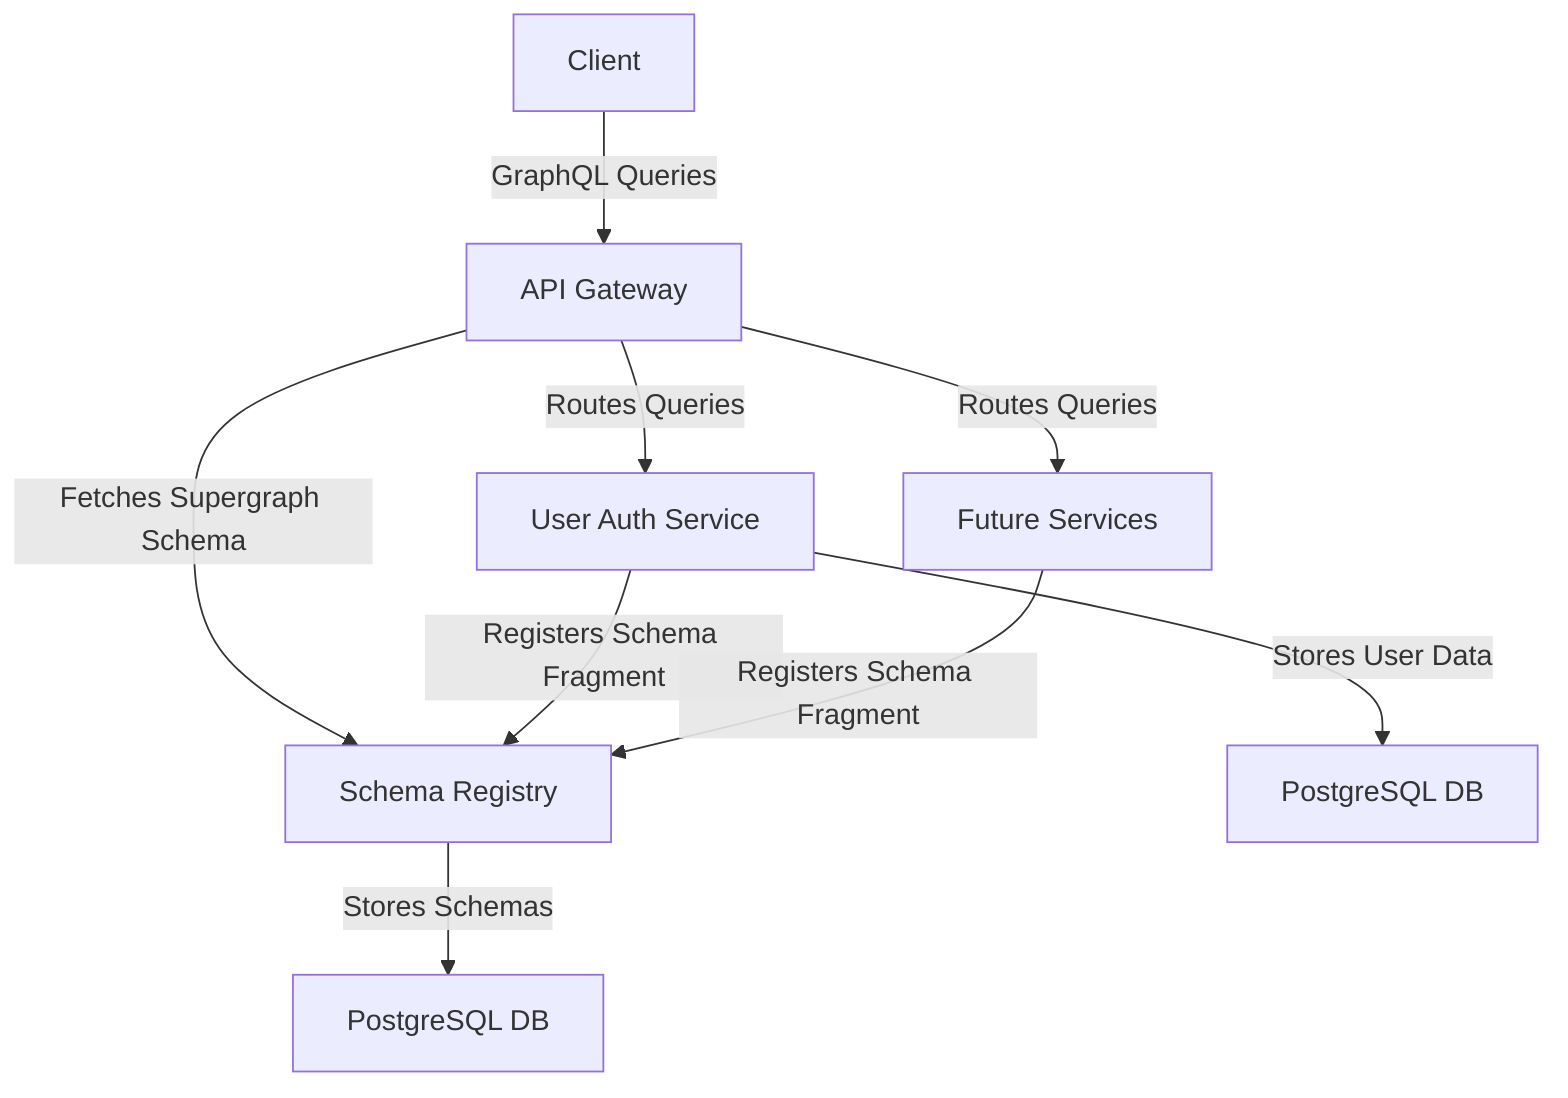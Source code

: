 graph TD
    A[Client] -->|GraphQL Queries| B[API Gateway]
    B -->|Routes Queries| C[User Auth Service]
    B -->|Routes Queries| D[Future Services]
    B -->|Fetches Supergraph Schema| E[Schema Registry]
    C -->|Registers Schema Fragment| E
    D -->|Registers Schema Fragment| E
    C -->|Stores User Data| F[PostgreSQL DB]
    E -->|Stores Schemas| G[PostgreSQL DB]